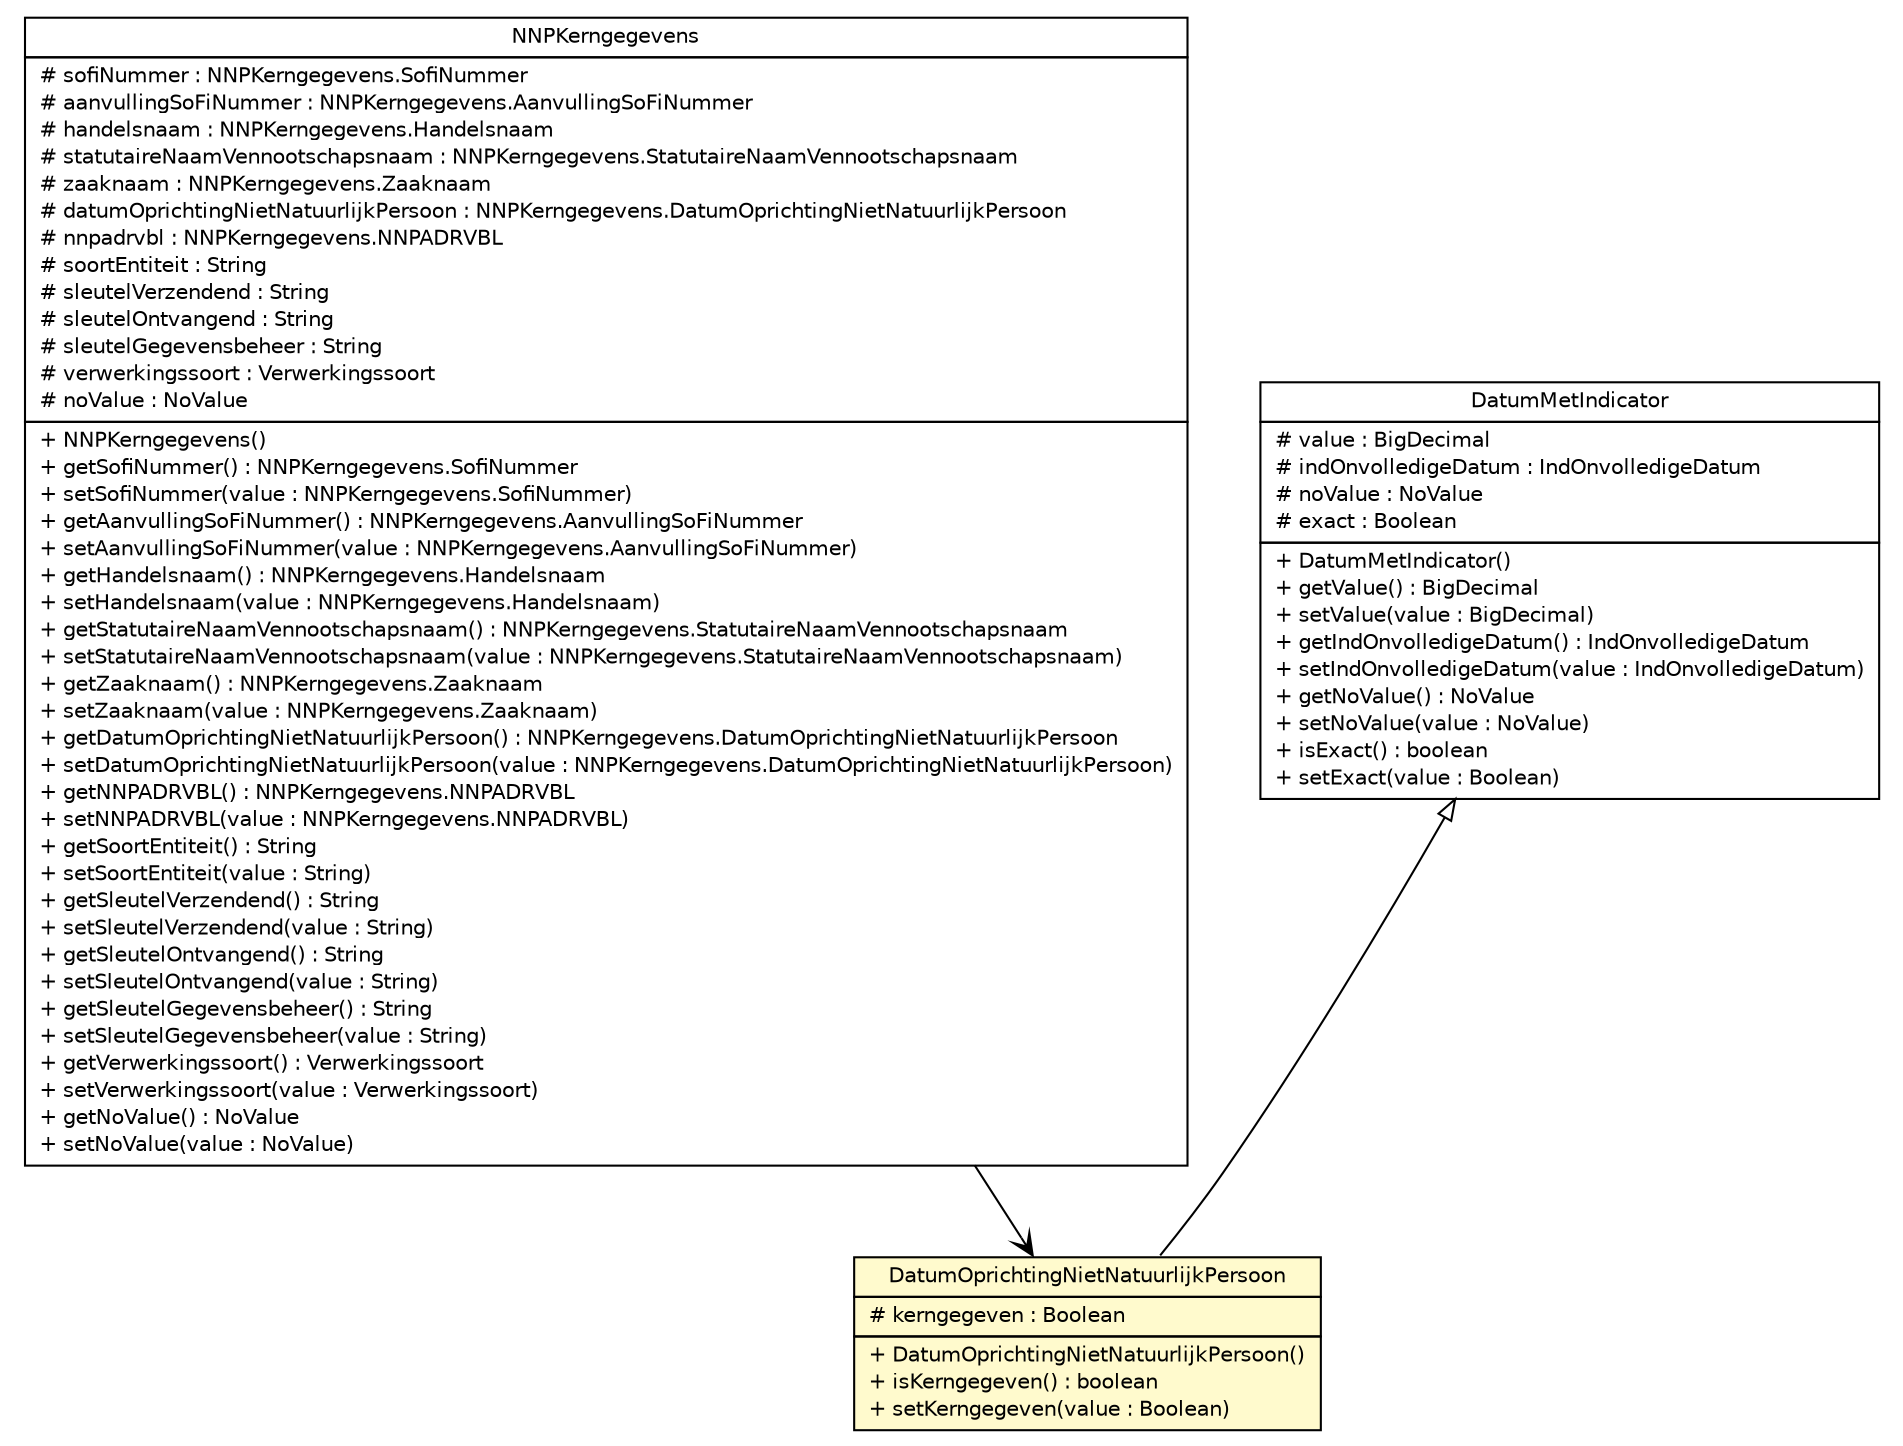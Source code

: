 #!/usr/local/bin/dot
#
# Class diagram 
# Generated by UMLGraph version R5_6-24-gf6e263 (http://www.umlgraph.org/)
#

digraph G {
	edge [fontname="Helvetica",fontsize=10,labelfontname="Helvetica",labelfontsize=10];
	node [fontname="Helvetica",fontsize=10,shape=plaintext];
	nodesep=0.25;
	ranksep=0.5;
	// nl.egem.stuf.sector.bg._0204.NNPKerngegevens
	c125619 [label=<<table title="nl.egem.stuf.sector.bg._0204.NNPKerngegevens" border="0" cellborder="1" cellspacing="0" cellpadding="2" port="p" href="./NNPKerngegevens.html">
		<tr><td><table border="0" cellspacing="0" cellpadding="1">
<tr><td align="center" balign="center"> NNPKerngegevens </td></tr>
		</table></td></tr>
		<tr><td><table border="0" cellspacing="0" cellpadding="1">
<tr><td align="left" balign="left"> # sofiNummer : NNPKerngegevens.SofiNummer </td></tr>
<tr><td align="left" balign="left"> # aanvullingSoFiNummer : NNPKerngegevens.AanvullingSoFiNummer </td></tr>
<tr><td align="left" balign="left"> # handelsnaam : NNPKerngegevens.Handelsnaam </td></tr>
<tr><td align="left" balign="left"> # statutaireNaamVennootschapsnaam : NNPKerngegevens.StatutaireNaamVennootschapsnaam </td></tr>
<tr><td align="left" balign="left"> # zaaknaam : NNPKerngegevens.Zaaknaam </td></tr>
<tr><td align="left" balign="left"> # datumOprichtingNietNatuurlijkPersoon : NNPKerngegevens.DatumOprichtingNietNatuurlijkPersoon </td></tr>
<tr><td align="left" balign="left"> # nnpadrvbl : NNPKerngegevens.NNPADRVBL </td></tr>
<tr><td align="left" balign="left"> # soortEntiteit : String </td></tr>
<tr><td align="left" balign="left"> # sleutelVerzendend : String </td></tr>
<tr><td align="left" balign="left"> # sleutelOntvangend : String </td></tr>
<tr><td align="left" balign="left"> # sleutelGegevensbeheer : String </td></tr>
<tr><td align="left" balign="left"> # verwerkingssoort : Verwerkingssoort </td></tr>
<tr><td align="left" balign="left"> # noValue : NoValue </td></tr>
		</table></td></tr>
		<tr><td><table border="0" cellspacing="0" cellpadding="1">
<tr><td align="left" balign="left"> + NNPKerngegevens() </td></tr>
<tr><td align="left" balign="left"> + getSofiNummer() : NNPKerngegevens.SofiNummer </td></tr>
<tr><td align="left" balign="left"> + setSofiNummer(value : NNPKerngegevens.SofiNummer) </td></tr>
<tr><td align="left" balign="left"> + getAanvullingSoFiNummer() : NNPKerngegevens.AanvullingSoFiNummer </td></tr>
<tr><td align="left" balign="left"> + setAanvullingSoFiNummer(value : NNPKerngegevens.AanvullingSoFiNummer) </td></tr>
<tr><td align="left" balign="left"> + getHandelsnaam() : NNPKerngegevens.Handelsnaam </td></tr>
<tr><td align="left" balign="left"> + setHandelsnaam(value : NNPKerngegevens.Handelsnaam) </td></tr>
<tr><td align="left" balign="left"> + getStatutaireNaamVennootschapsnaam() : NNPKerngegevens.StatutaireNaamVennootschapsnaam </td></tr>
<tr><td align="left" balign="left"> + setStatutaireNaamVennootschapsnaam(value : NNPKerngegevens.StatutaireNaamVennootschapsnaam) </td></tr>
<tr><td align="left" balign="left"> + getZaaknaam() : NNPKerngegevens.Zaaknaam </td></tr>
<tr><td align="left" balign="left"> + setZaaknaam(value : NNPKerngegevens.Zaaknaam) </td></tr>
<tr><td align="left" balign="left"> + getDatumOprichtingNietNatuurlijkPersoon() : NNPKerngegevens.DatumOprichtingNietNatuurlijkPersoon </td></tr>
<tr><td align="left" balign="left"> + setDatumOprichtingNietNatuurlijkPersoon(value : NNPKerngegevens.DatumOprichtingNietNatuurlijkPersoon) </td></tr>
<tr><td align="left" balign="left"> + getNNPADRVBL() : NNPKerngegevens.NNPADRVBL </td></tr>
<tr><td align="left" balign="left"> + setNNPADRVBL(value : NNPKerngegevens.NNPADRVBL) </td></tr>
<tr><td align="left" balign="left"> + getSoortEntiteit() : String </td></tr>
<tr><td align="left" balign="left"> + setSoortEntiteit(value : String) </td></tr>
<tr><td align="left" balign="left"> + getSleutelVerzendend() : String </td></tr>
<tr><td align="left" balign="left"> + setSleutelVerzendend(value : String) </td></tr>
<tr><td align="left" balign="left"> + getSleutelOntvangend() : String </td></tr>
<tr><td align="left" balign="left"> + setSleutelOntvangend(value : String) </td></tr>
<tr><td align="left" balign="left"> + getSleutelGegevensbeheer() : String </td></tr>
<tr><td align="left" balign="left"> + setSleutelGegevensbeheer(value : String) </td></tr>
<tr><td align="left" balign="left"> + getVerwerkingssoort() : Verwerkingssoort </td></tr>
<tr><td align="left" balign="left"> + setVerwerkingssoort(value : Verwerkingssoort) </td></tr>
<tr><td align="left" balign="left"> + getNoValue() : NoValue </td></tr>
<tr><td align="left" balign="left"> + setNoValue(value : NoValue) </td></tr>
		</table></td></tr>
		</table>>, URL="./NNPKerngegevens.html", fontname="Helvetica", fontcolor="black", fontsize=10.0];
	// nl.egem.stuf.sector.bg._0204.NNPKerngegevens.DatumOprichtingNietNatuurlijkPersoon
	c125621 [label=<<table title="nl.egem.stuf.sector.bg._0204.NNPKerngegevens.DatumOprichtingNietNatuurlijkPersoon" border="0" cellborder="1" cellspacing="0" cellpadding="2" port="p" bgcolor="lemonChiffon" href="./NNPKerngegevens.DatumOprichtingNietNatuurlijkPersoon.html">
		<tr><td><table border="0" cellspacing="0" cellpadding="1">
<tr><td align="center" balign="center"> DatumOprichtingNietNatuurlijkPersoon </td></tr>
		</table></td></tr>
		<tr><td><table border="0" cellspacing="0" cellpadding="1">
<tr><td align="left" balign="left"> # kerngegeven : Boolean </td></tr>
		</table></td></tr>
		<tr><td><table border="0" cellspacing="0" cellpadding="1">
<tr><td align="left" balign="left"> + DatumOprichtingNietNatuurlijkPersoon() </td></tr>
<tr><td align="left" balign="left"> + isKerngegeven() : boolean </td></tr>
<tr><td align="left" balign="left"> + setKerngegeven(value : Boolean) </td></tr>
		</table></td></tr>
		</table>>, URL="./NNPKerngegevens.DatumOprichtingNietNatuurlijkPersoon.html", fontname="Helvetica", fontcolor="black", fontsize=10.0];
	// nl.egem.stuf.stuf0204.DatumMetIndicator
	c125999 [label=<<table title="nl.egem.stuf.stuf0204.DatumMetIndicator" border="0" cellborder="1" cellspacing="0" cellpadding="2" port="p" href="../../../stuf0204/DatumMetIndicator.html">
		<tr><td><table border="0" cellspacing="0" cellpadding="1">
<tr><td align="center" balign="center"> DatumMetIndicator </td></tr>
		</table></td></tr>
		<tr><td><table border="0" cellspacing="0" cellpadding="1">
<tr><td align="left" balign="left"> # value : BigDecimal </td></tr>
<tr><td align="left" balign="left"> # indOnvolledigeDatum : IndOnvolledigeDatum </td></tr>
<tr><td align="left" balign="left"> # noValue : NoValue </td></tr>
<tr><td align="left" balign="left"> # exact : Boolean </td></tr>
		</table></td></tr>
		<tr><td><table border="0" cellspacing="0" cellpadding="1">
<tr><td align="left" balign="left"> + DatumMetIndicator() </td></tr>
<tr><td align="left" balign="left"> + getValue() : BigDecimal </td></tr>
<tr><td align="left" balign="left"> + setValue(value : BigDecimal) </td></tr>
<tr><td align="left" balign="left"> + getIndOnvolledigeDatum() : IndOnvolledigeDatum </td></tr>
<tr><td align="left" balign="left"> + setIndOnvolledigeDatum(value : IndOnvolledigeDatum) </td></tr>
<tr><td align="left" balign="left"> + getNoValue() : NoValue </td></tr>
<tr><td align="left" balign="left"> + setNoValue(value : NoValue) </td></tr>
<tr><td align="left" balign="left"> + isExact() : boolean </td></tr>
<tr><td align="left" balign="left"> + setExact(value : Boolean) </td></tr>
		</table></td></tr>
		</table>>, URL="../../../stuf0204/DatumMetIndicator.html", fontname="Helvetica", fontcolor="black", fontsize=10.0];
	//nl.egem.stuf.sector.bg._0204.NNPKerngegevens.DatumOprichtingNietNatuurlijkPersoon extends nl.egem.stuf.stuf0204.DatumMetIndicator
	c125999:p -> c125621:p [dir=back,arrowtail=empty];
	// nl.egem.stuf.sector.bg._0204.NNPKerngegevens NAVASSOC nl.egem.stuf.sector.bg._0204.NNPKerngegevens.DatumOprichtingNietNatuurlijkPersoon
	c125619:p -> c125621:p [taillabel="", label="", headlabel="", fontname="Helvetica", fontcolor="black", fontsize=10.0, color="black", arrowhead=open];
}


